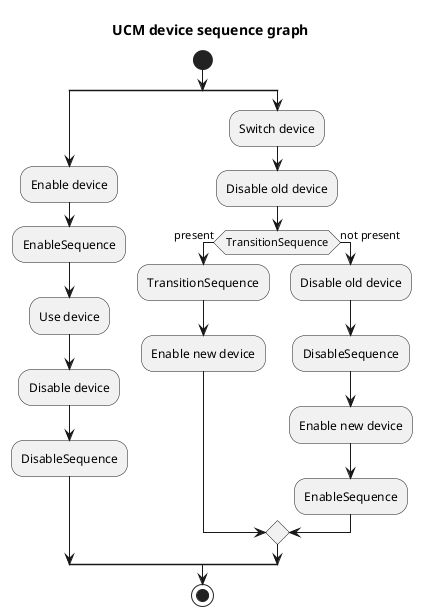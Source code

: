 @startuml
title "UCM device sequence graph"

start
split
  :Enable device;
  :EnableSequence;
  :Use device;
  :Disable device;
  :DisableSequence;
split again
  :Switch device;
  :Disable old device;
  if (TransitionSequence) then (present)
    :TransitionSequence;
    :Enable new device;
  else (not present)
    :Disable old device;
    :DisableSequence;
    :Enable new device;
    :EnableSequence;
  endif
end split
stop

@enduml
